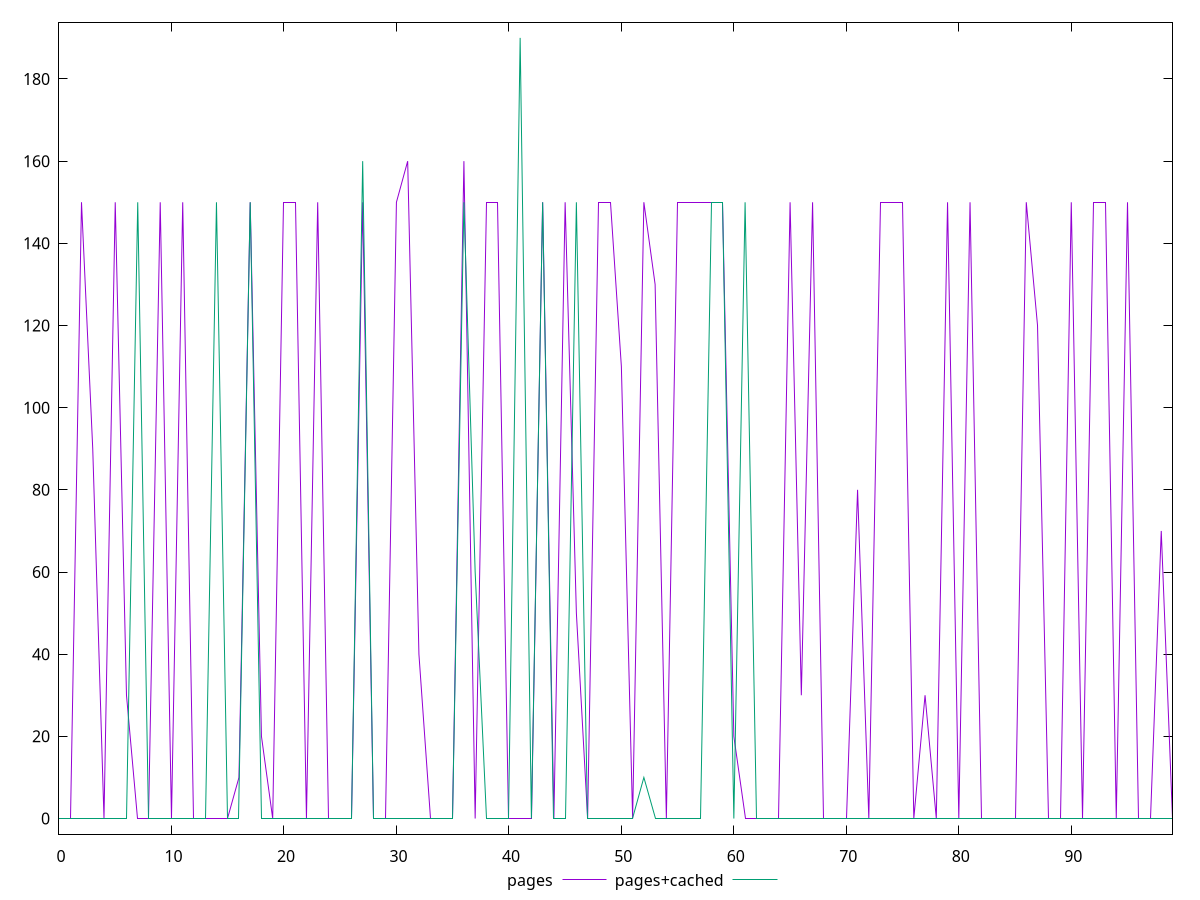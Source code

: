 reset

$pages <<EOF
0 0
1 0
2 150
3 90
4 0
5 150
6 30
7 0
8 0
9 150
10 0
11 150
12 0
13 0
14 0
15 0
16 10
17 150
18 20
19 0
20 150
21 150
22 0
23 150
24 0
25 0
26 0
27 150
28 0
29 0
30 150
31 160
32 40
33 0
34 0
35 0
36 160
37 0
38 150
39 150
40 0
41 0
42 0
43 150
44 0
45 150
46 50
47 0
48 150
49 150
50 110
51 0
52 150
53 130
54 0
55 150
56 150
57 150
58 150
59 150
60 20
61 0
62 0
63 0
64 0
65 150
66 30
67 150
68 0
69 0
70 0
71 80
72 0
73 150
74 150
75 150
76 0
77 30
78 0
79 150
80 0
81 150
82 0
83 0
84 0
85 0
86 150
87 120
88 0
89 0
90 150
91 0
92 150
93 150
94 0
95 150
96 0
97 0
98 70
99 0
EOF

$pagesCached <<EOF
0 0
1 0
2 0
3 0
4 0
5 0
6 0
7 150
8 0
9 0
10 0
11 0
12 0
13 0
14 150
15 0
16 0
17 150
18 0
19 0
20 0
21 0
22 0
23 0
24 0
25 0
26 0
27 160
28 0
29 0
30 0
31 0
32 0
33 0
34 0
35 0
36 150
37 60
38 0
39 0
40 0
41 190
42 0
43 150
44 0
45 0
46 150
47 0
48 0
49 0
50 0
51 0
52 10
53 0
54 0
55 0
56 0
57 0
58 150
59 150
60 0
61 150
62 0
63 0
64 0
65 0
66 0
67 0
68 0
69 0
70 0
71 0
72 0
73 0
74 0
75 0
76 0
77 0
78 0
79 0
80 0
81 0
82 0
83 0
84 0
85 0
86 0
87 0
88 0
89 0
90 0
91 0
92 0
93 0
94 0
95 0
96 0
97 0
98 0
99 0
EOF

set key outside below
set xrange [0:99]
set yrange [-3.8000000000000003:193.8]
set trange [-3.8000000000000003:193.8]
set terminal svg size 640, 520 enhanced background rgb 'white'
set output "report_00013_2021-02-09T12-04-24.940Z/unminified-css/comparison/line/0_vs_1.svg"

plot $pages title "pages" with line, \
     $pagesCached title "pages+cached" with line

reset
